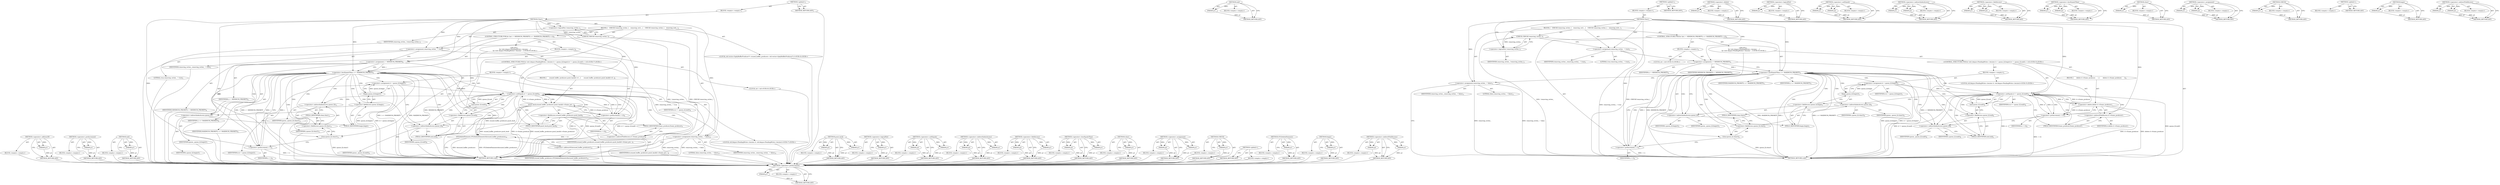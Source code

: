 digraph "&lt;operator&gt;.indirectFieldAccess" {
vulnerable_102 [label=<(METHOD,&lt;operator&gt;.preIncrement)>];
vulnerable_103 [label=<(PARAM,p1)>];
vulnerable_104 [label=<(BLOCK,&lt;empty&gt;,&lt;empty&gt;)>];
vulnerable_105 [label=<(METHOD_RETURN,ANY)>];
vulnerable_125 [label=<(METHOD,end)>];
vulnerable_126 [label=<(PARAM,p1)>];
vulnerable_127 [label=<(BLOCK,&lt;empty&gt;,&lt;empty&gt;)>];
vulnerable_128 [label=<(METHOD_RETURN,ANY)>];
vulnerable_6 [label=<(METHOD,&lt;global&gt;)<SUB>1</SUB>>];
vulnerable_7 [label=<(BLOCK,&lt;empty&gt;,&lt;empty&gt;)<SUB>1</SUB>>];
vulnerable_8 [label=<(METHOD,Clear)<SUB>1</SUB>>];
vulnerable_9 [label=<(BLOCK,{
   CHECK(!removing_writes_);
   removing_writ...,{
   CHECK(!removing_writes_);
   removing_writ...)<SUB>1</SUB>>];
vulnerable_10 [label=<(CHECK,CHECK(!removing_writes_))<SUB>2</SUB>>];
vulnerable_11 [label=<(&lt;operator&gt;.logicalNot,!removing_writes_)<SUB>2</SUB>>];
vulnerable_12 [label=<(IDENTIFIER,removing_writes_,!removing_writes_)<SUB>2</SUB>>];
vulnerable_13 [label=<(&lt;operator&gt;.assignment,removing_writes_ = true)<SUB>3</SUB>>];
vulnerable_14 [label=<(IDENTIFIER,removing_writes_,removing_writes_ = true)<SUB>3</SUB>>];
vulnerable_15 [label=<(LITERAL,true,removing_writes_ = true)<SUB>3</SUB>>];
vulnerable_16 [label=<(CONTROL_STRUCTURE,FOR,for (int i = MINIMUM_PRIORITY;i &lt;= MAXIMUM_PRIORITY;++i))<SUB>4</SUB>>];
vulnerable_17 [label=<(BLOCK,&lt;empty&gt;,&lt;empty&gt;)<SUB>4</SUB>>];
vulnerable_18 [label="<(LOCAL,int i: int)<SUB>4</SUB>>"];
vulnerable_19 [label=<(&lt;operator&gt;.assignment,i = MINIMUM_PRIORITY)<SUB>4</SUB>>];
vulnerable_20 [label=<(IDENTIFIER,i,i = MINIMUM_PRIORITY)<SUB>4</SUB>>];
vulnerable_21 [label=<(IDENTIFIER,MINIMUM_PRIORITY,i = MINIMUM_PRIORITY)<SUB>4</SUB>>];
vulnerable_22 [label=<(&lt;operator&gt;.lessEqualsThan,i &lt;= MAXIMUM_PRIORITY)<SUB>4</SUB>>];
vulnerable_23 [label=<(IDENTIFIER,i,i &lt;= MAXIMUM_PRIORITY)<SUB>4</SUB>>];
vulnerable_24 [label=<(IDENTIFIER,MAXIMUM_PRIORITY,i &lt;= MAXIMUM_PRIORITY)<SUB>4</SUB>>];
vulnerable_25 [label=<(&lt;operator&gt;.preIncrement,++i)<SUB>4</SUB>>];
vulnerable_26 [label=<(IDENTIFIER,i,++i)<SUB>4</SUB>>];
vulnerable_27 [label="<(BLOCK,{
     for (std::deque&lt;PendingWrite&gt;::iterator ...,{
     for (std::deque&lt;PendingWrite&gt;::iterator ...)<SUB>4</SUB>>"];
vulnerable_28 [label="<(CONTROL_STRUCTURE,FOR,for (std::deque&lt;PendingWrite&gt;::iterator it = queue_[i].begin();it != queue_[i].end();++it))<SUB>5</SUB>>"];
vulnerable_29 [label=<(BLOCK,&lt;empty&gt;,&lt;empty&gt;)<SUB>5</SUB>>];
vulnerable_30 [label="<(LOCAL,std.deque&lt;PendingWrite&gt;.iterator it: std.deque&lt;PendingWrite&gt;.iterator)<SUB>5</SUB>>"];
vulnerable_31 [label=<(&lt;operator&gt;.assignment,it = queue_[i].begin())<SUB>5</SUB>>];
vulnerable_32 [label=<(IDENTIFIER,it,it = queue_[i].begin())<SUB>5</SUB>>];
vulnerable_33 [label=<(begin,queue_[i].begin())<SUB>5</SUB>>];
vulnerable_34 [label=<(&lt;operator&gt;.fieldAccess,queue_[i].begin)<SUB>5</SUB>>];
vulnerable_35 [label=<(&lt;operator&gt;.indirectIndexAccess,queue_[i])<SUB>5</SUB>>];
vulnerable_36 [label=<(IDENTIFIER,queue_,queue_[i].begin())<SUB>5</SUB>>];
vulnerable_37 [label=<(IDENTIFIER,i,queue_[i].begin())<SUB>5</SUB>>];
vulnerable_38 [label=<(FIELD_IDENTIFIER,begin,begin)<SUB>5</SUB>>];
vulnerable_39 [label=<(&lt;operator&gt;.notEquals,it != queue_[i].end())<SUB>6</SUB>>];
vulnerable_40 [label=<(IDENTIFIER,it,it != queue_[i].end())<SUB>6</SUB>>];
vulnerable_41 [label=<(end,queue_[i].end())<SUB>6</SUB>>];
vulnerable_42 [label=<(&lt;operator&gt;.fieldAccess,queue_[i].end)<SUB>6</SUB>>];
vulnerable_43 [label=<(&lt;operator&gt;.indirectIndexAccess,queue_[i])<SUB>6</SUB>>];
vulnerable_44 [label=<(IDENTIFIER,queue_,queue_[i].end())<SUB>6</SUB>>];
vulnerable_45 [label=<(IDENTIFIER,i,queue_[i].end())<SUB>6</SUB>>];
vulnerable_46 [label=<(FIELD_IDENTIFIER,end,end)<SUB>6</SUB>>];
vulnerable_47 [label=<(&lt;operator&gt;.preIncrement,++it)<SUB>6</SUB>>];
vulnerable_48 [label=<(IDENTIFIER,it,++it)<SUB>6</SUB>>];
vulnerable_49 [label=<(BLOCK,{
      delete it-&gt;frame_producer;
     },{
      delete it-&gt;frame_producer;
     })<SUB>6</SUB>>];
vulnerable_50 [label=<(&lt;operator&gt;.delete,delete it-&gt;frame_producer)<SUB>7</SUB>>];
vulnerable_51 [label=<(&lt;operator&gt;.indirectFieldAccess,it-&gt;frame_producer)<SUB>7</SUB>>];
vulnerable_52 [label=<(IDENTIFIER,it,delete it-&gt;frame_producer)<SUB>7</SUB>>];
vulnerable_53 [label=<(FIELD_IDENTIFIER,frame_producer,frame_producer)<SUB>7</SUB>>];
vulnerable_54 [label=<(clear,queue_[i].clear())<SUB>9</SUB>>];
vulnerable_55 [label=<(&lt;operator&gt;.fieldAccess,queue_[i].clear)<SUB>9</SUB>>];
vulnerable_56 [label=<(&lt;operator&gt;.indirectIndexAccess,queue_[i])<SUB>9</SUB>>];
vulnerable_57 [label=<(IDENTIFIER,queue_,queue_[i].clear())<SUB>9</SUB>>];
vulnerable_58 [label=<(IDENTIFIER,i,queue_[i].clear())<SUB>9</SUB>>];
vulnerable_59 [label=<(FIELD_IDENTIFIER,clear,clear)<SUB>9</SUB>>];
vulnerable_60 [label=<(&lt;operator&gt;.assignment,removing_writes_ = false)<SUB>11</SUB>>];
vulnerable_61 [label=<(IDENTIFIER,removing_writes_,removing_writes_ = false)<SUB>11</SUB>>];
vulnerable_62 [label=<(LITERAL,false,removing_writes_ = false)<SUB>11</SUB>>];
vulnerable_63 [label=<(METHOD_RETURN,void)<SUB>1</SUB>>];
vulnerable_65 [label=<(METHOD_RETURN,ANY)<SUB>1</SUB>>];
vulnerable_129 [label=<(METHOD,&lt;operator&gt;.delete)>];
vulnerable_130 [label=<(PARAM,p1)>];
vulnerable_131 [label=<(BLOCK,&lt;empty&gt;,&lt;empty&gt;)>];
vulnerable_132 [label=<(METHOD_RETURN,ANY)>];
vulnerable_88 [label=<(METHOD,&lt;operator&gt;.logicalNot)>];
vulnerable_89 [label=<(PARAM,p1)>];
vulnerable_90 [label=<(BLOCK,&lt;empty&gt;,&lt;empty&gt;)>];
vulnerable_91 [label=<(METHOD_RETURN,ANY)>];
vulnerable_120 [label=<(METHOD,&lt;operator&gt;.notEquals)>];
vulnerable_121 [label=<(PARAM,p1)>];
vulnerable_122 [label=<(PARAM,p2)>];
vulnerable_123 [label=<(BLOCK,&lt;empty&gt;,&lt;empty&gt;)>];
vulnerable_124 [label=<(METHOD_RETURN,ANY)>];
vulnerable_115 [label=<(METHOD,&lt;operator&gt;.indirectIndexAccess)>];
vulnerable_116 [label=<(PARAM,p1)>];
vulnerable_117 [label=<(PARAM,p2)>];
vulnerable_118 [label=<(BLOCK,&lt;empty&gt;,&lt;empty&gt;)>];
vulnerable_119 [label=<(METHOD_RETURN,ANY)>];
vulnerable_110 [label=<(METHOD,&lt;operator&gt;.fieldAccess)>];
vulnerable_111 [label=<(PARAM,p1)>];
vulnerable_112 [label=<(PARAM,p2)>];
vulnerable_113 [label=<(BLOCK,&lt;empty&gt;,&lt;empty&gt;)>];
vulnerable_114 [label=<(METHOD_RETURN,ANY)>];
vulnerable_97 [label=<(METHOD,&lt;operator&gt;.lessEqualsThan)>];
vulnerable_98 [label=<(PARAM,p1)>];
vulnerable_99 [label=<(PARAM,p2)>];
vulnerable_100 [label=<(BLOCK,&lt;empty&gt;,&lt;empty&gt;)>];
vulnerable_101 [label=<(METHOD_RETURN,ANY)>];
vulnerable_138 [label=<(METHOD,clear)>];
vulnerable_139 [label=<(PARAM,p1)>];
vulnerable_140 [label=<(BLOCK,&lt;empty&gt;,&lt;empty&gt;)>];
vulnerable_141 [label=<(METHOD_RETURN,ANY)>];
vulnerable_92 [label=<(METHOD,&lt;operator&gt;.assignment)>];
vulnerable_93 [label=<(PARAM,p1)>];
vulnerable_94 [label=<(PARAM,p2)>];
vulnerable_95 [label=<(BLOCK,&lt;empty&gt;,&lt;empty&gt;)>];
vulnerable_96 [label=<(METHOD_RETURN,ANY)>];
vulnerable_84 [label=<(METHOD,CHECK)>];
vulnerable_85 [label=<(PARAM,p1)>];
vulnerable_86 [label=<(BLOCK,&lt;empty&gt;,&lt;empty&gt;)>];
vulnerable_87 [label=<(METHOD_RETURN,ANY)>];
vulnerable_78 [label=<(METHOD,&lt;global&gt;)<SUB>1</SUB>>];
vulnerable_79 [label=<(BLOCK,&lt;empty&gt;,&lt;empty&gt;)>];
vulnerable_80 [label=<(METHOD_RETURN,ANY)>];
vulnerable_106 [label=<(METHOD,begin)>];
vulnerable_107 [label=<(PARAM,p1)>];
vulnerable_108 [label=<(BLOCK,&lt;empty&gt;,&lt;empty&gt;)>];
vulnerable_109 [label=<(METHOD_RETURN,ANY)>];
vulnerable_133 [label=<(METHOD,&lt;operator&gt;.indirectFieldAccess)>];
vulnerable_134 [label=<(PARAM,p1)>];
vulnerable_135 [label=<(PARAM,p2)>];
vulnerable_136 [label=<(BLOCK,&lt;empty&gt;,&lt;empty&gt;)>];
vulnerable_137 [label=<(METHOD_RETURN,ANY)>];
fixed_156 [label=<(METHOD,&lt;operator&gt;.addressOf)>];
fixed_157 [label=<(PARAM,p1)>];
fixed_158 [label=<(BLOCK,&lt;empty&gt;,&lt;empty&gt;)>];
fixed_159 [label=<(METHOD_RETURN,ANY)>];
fixed_111 [label=<(METHOD,&lt;operator&gt;.preIncrement)>];
fixed_112 [label=<(PARAM,p1)>];
fixed_113 [label=<(BLOCK,&lt;empty&gt;,&lt;empty&gt;)>];
fixed_114 [label=<(METHOD_RETURN,ANY)>];
fixed_134 [label=<(METHOD,end)>];
fixed_135 [label=<(PARAM,p1)>];
fixed_136 [label=<(BLOCK,&lt;empty&gt;,&lt;empty&gt;)>];
fixed_137 [label=<(METHOD_RETURN,ANY)>];
fixed_6 [label=<(METHOD,&lt;global&gt;)<SUB>1</SUB>>];
fixed_7 [label=<(BLOCK,&lt;empty&gt;,&lt;empty&gt;)<SUB>1</SUB>>];
fixed_8 [label=<(METHOD,Clear)<SUB>1</SUB>>];
fixed_9 [label=<(BLOCK,{
   CHECK(!removing_writes_);
   removing_writ...,{
   CHECK(!removing_writes_);
   removing_writ...)<SUB>1</SUB>>];
fixed_10 [label=<(CHECK,CHECK(!removing_writes_))<SUB>2</SUB>>];
fixed_11 [label=<(&lt;operator&gt;.logicalNot,!removing_writes_)<SUB>2</SUB>>];
fixed_12 [label=<(IDENTIFIER,removing_writes_,!removing_writes_)<SUB>2</SUB>>];
fixed_13 [label=<(&lt;operator&gt;.assignment,removing_writes_ = true)<SUB>3</SUB>>];
fixed_14 [label=<(IDENTIFIER,removing_writes_,removing_writes_ = true)<SUB>3</SUB>>];
fixed_15 [label=<(LITERAL,true,removing_writes_ = true)<SUB>3</SUB>>];
fixed_16 [label="<(LOCAL,std.vector&lt;SpdyBufferProducer*&gt; erased_buffer_producers: std.vector&lt;SpdyBufferProducer*&gt;)<SUB>4</SUB>>"];
fixed_17 [label=<(CONTROL_STRUCTURE,FOR,for (int i = MINIMUM_PRIORITY;i &lt;= MAXIMUM_PRIORITY;++i))<SUB>6</SUB>>];
fixed_18 [label=<(BLOCK,&lt;empty&gt;,&lt;empty&gt;)<SUB>6</SUB>>];
fixed_19 [label="<(LOCAL,int i: int)<SUB>6</SUB>>"];
fixed_20 [label=<(&lt;operator&gt;.assignment,i = MINIMUM_PRIORITY)<SUB>6</SUB>>];
fixed_21 [label=<(IDENTIFIER,i,i = MINIMUM_PRIORITY)<SUB>6</SUB>>];
fixed_22 [label=<(IDENTIFIER,MINIMUM_PRIORITY,i = MINIMUM_PRIORITY)<SUB>6</SUB>>];
fixed_23 [label=<(&lt;operator&gt;.lessEqualsThan,i &lt;= MAXIMUM_PRIORITY)<SUB>6</SUB>>];
fixed_24 [label=<(IDENTIFIER,i,i &lt;= MAXIMUM_PRIORITY)<SUB>6</SUB>>];
fixed_25 [label=<(IDENTIFIER,MAXIMUM_PRIORITY,i &lt;= MAXIMUM_PRIORITY)<SUB>6</SUB>>];
fixed_26 [label=<(&lt;operator&gt;.preIncrement,++i)<SUB>6</SUB>>];
fixed_27 [label=<(IDENTIFIER,i,++i)<SUB>6</SUB>>];
fixed_28 [label="<(BLOCK,{
     for (std::deque&lt;PendingWrite&gt;::iterator ...,{
     for (std::deque&lt;PendingWrite&gt;::iterator ...)<SUB>6</SUB>>"];
fixed_29 [label="<(CONTROL_STRUCTURE,FOR,for (std::deque&lt;PendingWrite&gt;::iterator it = queue_[i].begin();it != queue_[i].end();++it))<SUB>7</SUB>>"];
fixed_30 [label=<(BLOCK,&lt;empty&gt;,&lt;empty&gt;)<SUB>7</SUB>>];
fixed_31 [label="<(LOCAL,std.deque&lt;PendingWrite&gt;.iterator it: std.deque&lt;PendingWrite&gt;.iterator)<SUB>7</SUB>>"];
fixed_32 [label=<(&lt;operator&gt;.assignment,it = queue_[i].begin())<SUB>7</SUB>>];
fixed_33 [label=<(IDENTIFIER,it,it = queue_[i].begin())<SUB>7</SUB>>];
fixed_34 [label=<(begin,queue_[i].begin())<SUB>7</SUB>>];
fixed_35 [label=<(&lt;operator&gt;.fieldAccess,queue_[i].begin)<SUB>7</SUB>>];
fixed_36 [label=<(&lt;operator&gt;.indirectIndexAccess,queue_[i])<SUB>7</SUB>>];
fixed_37 [label=<(IDENTIFIER,queue_,queue_[i].begin())<SUB>7</SUB>>];
fixed_38 [label=<(IDENTIFIER,i,queue_[i].begin())<SUB>7</SUB>>];
fixed_39 [label=<(FIELD_IDENTIFIER,begin,begin)<SUB>7</SUB>>];
fixed_40 [label=<(&lt;operator&gt;.notEquals,it != queue_[i].end())<SUB>8</SUB>>];
fixed_41 [label=<(IDENTIFIER,it,it != queue_[i].end())<SUB>8</SUB>>];
fixed_42 [label=<(end,queue_[i].end())<SUB>8</SUB>>];
fixed_43 [label=<(&lt;operator&gt;.fieldAccess,queue_[i].end)<SUB>8</SUB>>];
fixed_44 [label=<(&lt;operator&gt;.indirectIndexAccess,queue_[i])<SUB>8</SUB>>];
fixed_45 [label=<(IDENTIFIER,queue_,queue_[i].end())<SUB>8</SUB>>];
fixed_46 [label=<(IDENTIFIER,i,queue_[i].end())<SUB>8</SUB>>];
fixed_47 [label=<(FIELD_IDENTIFIER,end,end)<SUB>8</SUB>>];
fixed_48 [label=<(&lt;operator&gt;.preIncrement,++it)<SUB>8</SUB>>];
fixed_49 [label=<(IDENTIFIER,it,++it)<SUB>8</SUB>>];
fixed_50 [label=<(BLOCK,{
      erased_buffer_producers.push_back(it-&gt;f...,{
      erased_buffer_producers.push_back(it-&gt;f...)<SUB>8</SUB>>];
fixed_51 [label=<(push_back,erased_buffer_producers.push_back(it-&gt;frame_pro...)<SUB>9</SUB>>];
fixed_52 [label=<(&lt;operator&gt;.fieldAccess,erased_buffer_producers.push_back)<SUB>9</SUB>>];
fixed_53 [label=<(IDENTIFIER,erased_buffer_producers,erased_buffer_producers.push_back(it-&gt;frame_pro...)<SUB>9</SUB>>];
fixed_54 [label=<(FIELD_IDENTIFIER,push_back,push_back)<SUB>9</SUB>>];
fixed_55 [label=<(&lt;operator&gt;.indirectFieldAccess,it-&gt;frame_producer)<SUB>9</SUB>>];
fixed_56 [label=<(IDENTIFIER,it,erased_buffer_producers.push_back(it-&gt;frame_pro...)<SUB>9</SUB>>];
fixed_57 [label=<(FIELD_IDENTIFIER,frame_producer,frame_producer)<SUB>9</SUB>>];
fixed_58 [label=<(clear,queue_[i].clear())<SUB>11</SUB>>];
fixed_59 [label=<(&lt;operator&gt;.fieldAccess,queue_[i].clear)<SUB>11</SUB>>];
fixed_60 [label=<(&lt;operator&gt;.indirectIndexAccess,queue_[i])<SUB>11</SUB>>];
fixed_61 [label=<(IDENTIFIER,queue_,queue_[i].clear())<SUB>11</SUB>>];
fixed_62 [label=<(IDENTIFIER,i,queue_[i].clear())<SUB>11</SUB>>];
fixed_63 [label=<(FIELD_IDENTIFIER,clear,clear)<SUB>11</SUB>>];
fixed_64 [label=<(&lt;operator&gt;.assignment,removing_writes_ = false)<SUB>13</SUB>>];
fixed_65 [label=<(IDENTIFIER,removing_writes_,removing_writes_ = false)<SUB>13</SUB>>];
fixed_66 [label=<(LITERAL,false,removing_writes_ = false)<SUB>13</SUB>>];
fixed_67 [label=<(STLDeleteElements,STLDeleteElements(&amp;erased_buffer_producers))<SUB>14</SUB>>];
fixed_68 [label=<(&lt;operator&gt;.addressOf,&amp;erased_buffer_producers)<SUB>14</SUB>>];
fixed_69 [label=<(IDENTIFIER,erased_buffer_producers,STLDeleteElements(&amp;erased_buffer_producers))<SUB>14</SUB>>];
fixed_70 [label=<(METHOD_RETURN,void)<SUB>1</SUB>>];
fixed_72 [label=<(METHOD_RETURN,ANY)<SUB>1</SUB>>];
fixed_138 [label=<(METHOD,push_back)>];
fixed_139 [label=<(PARAM,p1)>];
fixed_140 [label=<(PARAM,p2)>];
fixed_141 [label=<(BLOCK,&lt;empty&gt;,&lt;empty&gt;)>];
fixed_142 [label=<(METHOD_RETURN,ANY)>];
fixed_97 [label=<(METHOD,&lt;operator&gt;.logicalNot)>];
fixed_98 [label=<(PARAM,p1)>];
fixed_99 [label=<(BLOCK,&lt;empty&gt;,&lt;empty&gt;)>];
fixed_100 [label=<(METHOD_RETURN,ANY)>];
fixed_129 [label=<(METHOD,&lt;operator&gt;.notEquals)>];
fixed_130 [label=<(PARAM,p1)>];
fixed_131 [label=<(PARAM,p2)>];
fixed_132 [label=<(BLOCK,&lt;empty&gt;,&lt;empty&gt;)>];
fixed_133 [label=<(METHOD_RETURN,ANY)>];
fixed_124 [label=<(METHOD,&lt;operator&gt;.indirectIndexAccess)>];
fixed_125 [label=<(PARAM,p1)>];
fixed_126 [label=<(PARAM,p2)>];
fixed_127 [label=<(BLOCK,&lt;empty&gt;,&lt;empty&gt;)>];
fixed_128 [label=<(METHOD_RETURN,ANY)>];
fixed_119 [label=<(METHOD,&lt;operator&gt;.fieldAccess)>];
fixed_120 [label=<(PARAM,p1)>];
fixed_121 [label=<(PARAM,p2)>];
fixed_122 [label=<(BLOCK,&lt;empty&gt;,&lt;empty&gt;)>];
fixed_123 [label=<(METHOD_RETURN,ANY)>];
fixed_106 [label=<(METHOD,&lt;operator&gt;.lessEqualsThan)>];
fixed_107 [label=<(PARAM,p1)>];
fixed_108 [label=<(PARAM,p2)>];
fixed_109 [label=<(BLOCK,&lt;empty&gt;,&lt;empty&gt;)>];
fixed_110 [label=<(METHOD_RETURN,ANY)>];
fixed_148 [label=<(METHOD,clear)>];
fixed_149 [label=<(PARAM,p1)>];
fixed_150 [label=<(BLOCK,&lt;empty&gt;,&lt;empty&gt;)>];
fixed_151 [label=<(METHOD_RETURN,ANY)>];
fixed_101 [label=<(METHOD,&lt;operator&gt;.assignment)>];
fixed_102 [label=<(PARAM,p1)>];
fixed_103 [label=<(PARAM,p2)>];
fixed_104 [label=<(BLOCK,&lt;empty&gt;,&lt;empty&gt;)>];
fixed_105 [label=<(METHOD_RETURN,ANY)>];
fixed_93 [label=<(METHOD,CHECK)>];
fixed_94 [label=<(PARAM,p1)>];
fixed_95 [label=<(BLOCK,&lt;empty&gt;,&lt;empty&gt;)>];
fixed_96 [label=<(METHOD_RETURN,ANY)>];
fixed_87 [label=<(METHOD,&lt;global&gt;)<SUB>1</SUB>>];
fixed_88 [label=<(BLOCK,&lt;empty&gt;,&lt;empty&gt;)>];
fixed_89 [label=<(METHOD_RETURN,ANY)>];
fixed_152 [label=<(METHOD,STLDeleteElements)>];
fixed_153 [label=<(PARAM,p1)>];
fixed_154 [label=<(BLOCK,&lt;empty&gt;,&lt;empty&gt;)>];
fixed_155 [label=<(METHOD_RETURN,ANY)>];
fixed_115 [label=<(METHOD,begin)>];
fixed_116 [label=<(PARAM,p1)>];
fixed_117 [label=<(BLOCK,&lt;empty&gt;,&lt;empty&gt;)>];
fixed_118 [label=<(METHOD_RETURN,ANY)>];
fixed_143 [label=<(METHOD,&lt;operator&gt;.indirectFieldAccess)>];
fixed_144 [label=<(PARAM,p1)>];
fixed_145 [label=<(PARAM,p2)>];
fixed_146 [label=<(BLOCK,&lt;empty&gt;,&lt;empty&gt;)>];
fixed_147 [label=<(METHOD_RETURN,ANY)>];
vulnerable_102 -> vulnerable_103  [key=0, label="AST: "];
vulnerable_102 -> vulnerable_103  [key=1, label="DDG: "];
vulnerable_102 -> vulnerable_104  [key=0, label="AST: "];
vulnerable_102 -> vulnerable_105  [key=0, label="AST: "];
vulnerable_102 -> vulnerable_105  [key=1, label="CFG: "];
vulnerable_103 -> vulnerable_105  [key=0, label="DDG: p1"];
vulnerable_125 -> vulnerable_126  [key=0, label="AST: "];
vulnerable_125 -> vulnerable_126  [key=1, label="DDG: "];
vulnerable_125 -> vulnerable_127  [key=0, label="AST: "];
vulnerable_125 -> vulnerable_128  [key=0, label="AST: "];
vulnerable_125 -> vulnerable_128  [key=1, label="CFG: "];
vulnerable_126 -> vulnerable_128  [key=0, label="DDG: p1"];
vulnerable_6 -> vulnerable_7  [key=0, label="AST: "];
vulnerable_6 -> vulnerable_65  [key=0, label="AST: "];
vulnerable_6 -> vulnerable_65  [key=1, label="CFG: "];
vulnerable_7 -> vulnerable_8  [key=0, label="AST: "];
vulnerable_8 -> vulnerable_9  [key=0, label="AST: "];
vulnerable_8 -> vulnerable_63  [key=0, label="AST: "];
vulnerable_8 -> vulnerable_11  [key=0, label="CFG: "];
vulnerable_8 -> vulnerable_11  [key=1, label="DDG: "];
vulnerable_8 -> vulnerable_13  [key=0, label="DDG: "];
vulnerable_8 -> vulnerable_60  [key=0, label="DDG: "];
vulnerable_8 -> vulnerable_19  [key=0, label="DDG: "];
vulnerable_8 -> vulnerable_22  [key=0, label="DDG: "];
vulnerable_8 -> vulnerable_25  [key=0, label="DDG: "];
vulnerable_8 -> vulnerable_39  [key=0, label="DDG: "];
vulnerable_8 -> vulnerable_47  [key=0, label="DDG: "];
vulnerable_9 -> vulnerable_10  [key=0, label="AST: "];
vulnerable_9 -> vulnerable_13  [key=0, label="AST: "];
vulnerable_9 -> vulnerable_16  [key=0, label="AST: "];
vulnerable_9 -> vulnerable_60  [key=0, label="AST: "];
vulnerable_10 -> vulnerable_11  [key=0, label="AST: "];
vulnerable_10 -> vulnerable_13  [key=0, label="CFG: "];
vulnerable_10 -> vulnerable_63  [key=0, label="DDG: !removing_writes_"];
vulnerable_10 -> vulnerable_63  [key=1, label="DDG: CHECK(!removing_writes_)"];
vulnerable_11 -> vulnerable_12  [key=0, label="AST: "];
vulnerable_11 -> vulnerable_10  [key=0, label="CFG: "];
vulnerable_11 -> vulnerable_10  [key=1, label="DDG: removing_writes_"];
vulnerable_13 -> vulnerable_14  [key=0, label="AST: "];
vulnerable_13 -> vulnerable_15  [key=0, label="AST: "];
vulnerable_13 -> vulnerable_19  [key=0, label="CFG: "];
vulnerable_13 -> vulnerable_63  [key=0, label="DDG: removing_writes_ = true"];
vulnerable_16 -> vulnerable_17  [key=0, label="AST: "];
vulnerable_16 -> vulnerable_22  [key=0, label="AST: "];
vulnerable_16 -> vulnerable_25  [key=0, label="AST: "];
vulnerable_16 -> vulnerable_27  [key=0, label="AST: "];
vulnerable_17 -> vulnerable_18  [key=0, label="AST: "];
vulnerable_17 -> vulnerable_19  [key=0, label="AST: "];
vulnerable_19 -> vulnerable_20  [key=0, label="AST: "];
vulnerable_19 -> vulnerable_21  [key=0, label="AST: "];
vulnerable_19 -> vulnerable_22  [key=0, label="CFG: "];
vulnerable_19 -> vulnerable_22  [key=1, label="DDG: i"];
vulnerable_19 -> vulnerable_63  [key=0, label="DDG: i = MINIMUM_PRIORITY"];
vulnerable_19 -> vulnerable_63  [key=1, label="DDG: MINIMUM_PRIORITY"];
vulnerable_22 -> vulnerable_23  [key=0, label="AST: "];
vulnerable_22 -> vulnerable_24  [key=0, label="AST: "];
vulnerable_22 -> vulnerable_35  [key=0, label="CFG: "];
vulnerable_22 -> vulnerable_35  [key=1, label="CDG: "];
vulnerable_22 -> vulnerable_60  [key=0, label="CFG: "];
vulnerable_22 -> vulnerable_63  [key=0, label="DDG: i"];
vulnerable_22 -> vulnerable_63  [key=1, label="DDG: i &lt;= MAXIMUM_PRIORITY"];
vulnerable_22 -> vulnerable_63  [key=2, label="DDG: MAXIMUM_PRIORITY"];
vulnerable_22 -> vulnerable_25  [key=0, label="DDG: i"];
vulnerable_22 -> vulnerable_25  [key=1, label="CDG: "];
vulnerable_22 -> vulnerable_34  [key=0, label="CDG: "];
vulnerable_22 -> vulnerable_33  [key=0, label="CDG: "];
vulnerable_22 -> vulnerable_42  [key=0, label="CDG: "];
vulnerable_22 -> vulnerable_46  [key=0, label="CDG: "];
vulnerable_22 -> vulnerable_38  [key=0, label="CDG: "];
vulnerable_22 -> vulnerable_56  [key=0, label="CDG: "];
vulnerable_22 -> vulnerable_22  [key=0, label="CDG: "];
vulnerable_22 -> vulnerable_41  [key=0, label="CDG: "];
vulnerable_22 -> vulnerable_59  [key=0, label="CDG: "];
vulnerable_22 -> vulnerable_55  [key=0, label="CDG: "];
vulnerable_22 -> vulnerable_54  [key=0, label="CDG: "];
vulnerable_22 -> vulnerable_39  [key=0, label="CDG: "];
vulnerable_22 -> vulnerable_31  [key=0, label="CDG: "];
vulnerable_22 -> vulnerable_43  [key=0, label="CDG: "];
vulnerable_25 -> vulnerable_26  [key=0, label="AST: "];
vulnerable_25 -> vulnerable_22  [key=0, label="CFG: "];
vulnerable_25 -> vulnerable_22  [key=1, label="DDG: i"];
vulnerable_25 -> vulnerable_63  [key=0, label="DDG: ++i"];
vulnerable_27 -> vulnerable_28  [key=0, label="AST: "];
vulnerable_27 -> vulnerable_54  [key=0, label="AST: "];
vulnerable_28 -> vulnerable_29  [key=0, label="AST: "];
vulnerable_28 -> vulnerable_39  [key=0, label="AST: "];
vulnerable_28 -> vulnerable_47  [key=0, label="AST: "];
vulnerable_28 -> vulnerable_49  [key=0, label="AST: "];
vulnerable_29 -> vulnerable_30  [key=0, label="AST: "];
vulnerable_29 -> vulnerable_31  [key=0, label="AST: "];
vulnerable_31 -> vulnerable_32  [key=0, label="AST: "];
vulnerable_31 -> vulnerable_33  [key=0, label="AST: "];
vulnerable_31 -> vulnerable_43  [key=0, label="CFG: "];
vulnerable_31 -> vulnerable_63  [key=0, label="DDG: queue_[i].begin()"];
vulnerable_31 -> vulnerable_63  [key=1, label="DDG: it = queue_[i].begin()"];
vulnerable_31 -> vulnerable_39  [key=0, label="DDG: it"];
vulnerable_33 -> vulnerable_34  [key=0, label="AST: "];
vulnerable_33 -> vulnerable_31  [key=0, label="CFG: "];
vulnerable_33 -> vulnerable_31  [key=1, label="DDG: queue_[i].begin"];
vulnerable_34 -> vulnerable_35  [key=0, label="AST: "];
vulnerable_34 -> vulnerable_38  [key=0, label="AST: "];
vulnerable_34 -> vulnerable_33  [key=0, label="CFG: "];
vulnerable_35 -> vulnerable_36  [key=0, label="AST: "];
vulnerable_35 -> vulnerable_37  [key=0, label="AST: "];
vulnerable_35 -> vulnerable_38  [key=0, label="CFG: "];
vulnerable_38 -> vulnerable_34  [key=0, label="CFG: "];
vulnerable_39 -> vulnerable_40  [key=0, label="AST: "];
vulnerable_39 -> vulnerable_41  [key=0, label="AST: "];
vulnerable_39 -> vulnerable_41  [key=1, label="CDG: "];
vulnerable_39 -> vulnerable_53  [key=0, label="CFG: "];
vulnerable_39 -> vulnerable_53  [key=1, label="CDG: "];
vulnerable_39 -> vulnerable_56  [key=0, label="CFG: "];
vulnerable_39 -> vulnerable_63  [key=0, label="DDG: it"];
vulnerable_39 -> vulnerable_63  [key=1, label="DDG: queue_[i].end()"];
vulnerable_39 -> vulnerable_63  [key=2, label="DDG: it != queue_[i].end()"];
vulnerable_39 -> vulnerable_47  [key=0, label="DDG: it"];
vulnerable_39 -> vulnerable_47  [key=1, label="CDG: "];
vulnerable_39 -> vulnerable_50  [key=0, label="DDG: it"];
vulnerable_39 -> vulnerable_50  [key=1, label="CDG: "];
vulnerable_39 -> vulnerable_42  [key=0, label="CDG: "];
vulnerable_39 -> vulnerable_51  [key=0, label="CDG: "];
vulnerable_39 -> vulnerable_46  [key=0, label="CDG: "];
vulnerable_39 -> vulnerable_39  [key=0, label="CDG: "];
vulnerable_39 -> vulnerable_43  [key=0, label="CDG: "];
vulnerable_41 -> vulnerable_42  [key=0, label="AST: "];
vulnerable_41 -> vulnerable_39  [key=0, label="CFG: "];
vulnerable_41 -> vulnerable_39  [key=1, label="DDG: queue_[i].end"];
vulnerable_42 -> vulnerable_43  [key=0, label="AST: "];
vulnerable_42 -> vulnerable_46  [key=0, label="AST: "];
vulnerable_42 -> vulnerable_41  [key=0, label="CFG: "];
vulnerable_43 -> vulnerable_44  [key=0, label="AST: "];
vulnerable_43 -> vulnerable_45  [key=0, label="AST: "];
vulnerable_43 -> vulnerable_46  [key=0, label="CFG: "];
vulnerable_46 -> vulnerable_42  [key=0, label="CFG: "];
vulnerable_47 -> vulnerable_48  [key=0, label="AST: "];
vulnerable_47 -> vulnerable_43  [key=0, label="CFG: "];
vulnerable_47 -> vulnerable_63  [key=0, label="DDG: ++it"];
vulnerable_47 -> vulnerable_39  [key=0, label="DDG: it"];
vulnerable_49 -> vulnerable_50  [key=0, label="AST: "];
vulnerable_50 -> vulnerable_51  [key=0, label="AST: "];
vulnerable_50 -> vulnerable_47  [key=0, label="CFG: "];
vulnerable_50 -> vulnerable_47  [key=1, label="DDG: it-&gt;frame_producer"];
vulnerable_50 -> vulnerable_63  [key=0, label="DDG: it-&gt;frame_producer"];
vulnerable_50 -> vulnerable_63  [key=1, label="DDG: delete it-&gt;frame_producer"];
vulnerable_50 -> vulnerable_39  [key=0, label="DDG: it-&gt;frame_producer"];
vulnerable_51 -> vulnerable_52  [key=0, label="AST: "];
vulnerable_51 -> vulnerable_53  [key=0, label="AST: "];
vulnerable_51 -> vulnerable_50  [key=0, label="CFG: "];
vulnerable_53 -> vulnerable_51  [key=0, label="CFG: "];
vulnerable_54 -> vulnerable_55  [key=0, label="AST: "];
vulnerable_54 -> vulnerable_25  [key=0, label="CFG: "];
vulnerable_54 -> vulnerable_63  [key=0, label="DDG: queue_[i].clear()"];
vulnerable_55 -> vulnerable_56  [key=0, label="AST: "];
vulnerable_55 -> vulnerable_59  [key=0, label="AST: "];
vulnerable_55 -> vulnerable_54  [key=0, label="CFG: "];
vulnerable_56 -> vulnerable_57  [key=0, label="AST: "];
vulnerable_56 -> vulnerable_58  [key=0, label="AST: "];
vulnerable_56 -> vulnerable_59  [key=0, label="CFG: "];
vulnerable_59 -> vulnerable_55  [key=0, label="CFG: "];
vulnerable_60 -> vulnerable_61  [key=0, label="AST: "];
vulnerable_60 -> vulnerable_62  [key=0, label="AST: "];
vulnerable_60 -> vulnerable_63  [key=0, label="CFG: "];
vulnerable_60 -> vulnerable_63  [key=1, label="DDG: removing_writes_"];
vulnerable_60 -> vulnerable_63  [key=2, label="DDG: removing_writes_ = false"];
vulnerable_129 -> vulnerable_130  [key=0, label="AST: "];
vulnerable_129 -> vulnerable_130  [key=1, label="DDG: "];
vulnerable_129 -> vulnerable_131  [key=0, label="AST: "];
vulnerable_129 -> vulnerable_132  [key=0, label="AST: "];
vulnerable_129 -> vulnerable_132  [key=1, label="CFG: "];
vulnerable_130 -> vulnerable_132  [key=0, label="DDG: p1"];
vulnerable_88 -> vulnerable_89  [key=0, label="AST: "];
vulnerable_88 -> vulnerable_89  [key=1, label="DDG: "];
vulnerable_88 -> vulnerable_90  [key=0, label="AST: "];
vulnerable_88 -> vulnerable_91  [key=0, label="AST: "];
vulnerable_88 -> vulnerable_91  [key=1, label="CFG: "];
vulnerable_89 -> vulnerable_91  [key=0, label="DDG: p1"];
vulnerable_120 -> vulnerable_121  [key=0, label="AST: "];
vulnerable_120 -> vulnerable_121  [key=1, label="DDG: "];
vulnerable_120 -> vulnerable_123  [key=0, label="AST: "];
vulnerable_120 -> vulnerable_122  [key=0, label="AST: "];
vulnerable_120 -> vulnerable_122  [key=1, label="DDG: "];
vulnerable_120 -> vulnerable_124  [key=0, label="AST: "];
vulnerable_120 -> vulnerable_124  [key=1, label="CFG: "];
vulnerable_121 -> vulnerable_124  [key=0, label="DDG: p1"];
vulnerable_122 -> vulnerable_124  [key=0, label="DDG: p2"];
vulnerable_115 -> vulnerable_116  [key=0, label="AST: "];
vulnerable_115 -> vulnerable_116  [key=1, label="DDG: "];
vulnerable_115 -> vulnerable_118  [key=0, label="AST: "];
vulnerable_115 -> vulnerable_117  [key=0, label="AST: "];
vulnerable_115 -> vulnerable_117  [key=1, label="DDG: "];
vulnerable_115 -> vulnerable_119  [key=0, label="AST: "];
vulnerable_115 -> vulnerable_119  [key=1, label="CFG: "];
vulnerable_116 -> vulnerable_119  [key=0, label="DDG: p1"];
vulnerable_117 -> vulnerable_119  [key=0, label="DDG: p2"];
vulnerable_110 -> vulnerable_111  [key=0, label="AST: "];
vulnerable_110 -> vulnerable_111  [key=1, label="DDG: "];
vulnerable_110 -> vulnerable_113  [key=0, label="AST: "];
vulnerable_110 -> vulnerable_112  [key=0, label="AST: "];
vulnerable_110 -> vulnerable_112  [key=1, label="DDG: "];
vulnerable_110 -> vulnerable_114  [key=0, label="AST: "];
vulnerable_110 -> vulnerable_114  [key=1, label="CFG: "];
vulnerable_111 -> vulnerable_114  [key=0, label="DDG: p1"];
vulnerable_112 -> vulnerable_114  [key=0, label="DDG: p2"];
vulnerable_97 -> vulnerable_98  [key=0, label="AST: "];
vulnerable_97 -> vulnerable_98  [key=1, label="DDG: "];
vulnerable_97 -> vulnerable_100  [key=0, label="AST: "];
vulnerable_97 -> vulnerable_99  [key=0, label="AST: "];
vulnerable_97 -> vulnerable_99  [key=1, label="DDG: "];
vulnerable_97 -> vulnerable_101  [key=0, label="AST: "];
vulnerable_97 -> vulnerable_101  [key=1, label="CFG: "];
vulnerable_98 -> vulnerable_101  [key=0, label="DDG: p1"];
vulnerable_99 -> vulnerable_101  [key=0, label="DDG: p2"];
vulnerable_138 -> vulnerable_139  [key=0, label="AST: "];
vulnerable_138 -> vulnerable_139  [key=1, label="DDG: "];
vulnerable_138 -> vulnerable_140  [key=0, label="AST: "];
vulnerable_138 -> vulnerable_141  [key=0, label="AST: "];
vulnerable_138 -> vulnerable_141  [key=1, label="CFG: "];
vulnerable_139 -> vulnerable_141  [key=0, label="DDG: p1"];
vulnerable_92 -> vulnerable_93  [key=0, label="AST: "];
vulnerable_92 -> vulnerable_93  [key=1, label="DDG: "];
vulnerable_92 -> vulnerable_95  [key=0, label="AST: "];
vulnerable_92 -> vulnerable_94  [key=0, label="AST: "];
vulnerable_92 -> vulnerable_94  [key=1, label="DDG: "];
vulnerable_92 -> vulnerable_96  [key=0, label="AST: "];
vulnerable_92 -> vulnerable_96  [key=1, label="CFG: "];
vulnerable_93 -> vulnerable_96  [key=0, label="DDG: p1"];
vulnerable_94 -> vulnerable_96  [key=0, label="DDG: p2"];
vulnerable_84 -> vulnerable_85  [key=0, label="AST: "];
vulnerable_84 -> vulnerable_85  [key=1, label="DDG: "];
vulnerable_84 -> vulnerable_86  [key=0, label="AST: "];
vulnerable_84 -> vulnerable_87  [key=0, label="AST: "];
vulnerable_84 -> vulnerable_87  [key=1, label="CFG: "];
vulnerable_85 -> vulnerable_87  [key=0, label="DDG: p1"];
vulnerable_78 -> vulnerable_79  [key=0, label="AST: "];
vulnerable_78 -> vulnerable_80  [key=0, label="AST: "];
vulnerable_78 -> vulnerable_80  [key=1, label="CFG: "];
vulnerable_106 -> vulnerable_107  [key=0, label="AST: "];
vulnerable_106 -> vulnerable_107  [key=1, label="DDG: "];
vulnerable_106 -> vulnerable_108  [key=0, label="AST: "];
vulnerable_106 -> vulnerable_109  [key=0, label="AST: "];
vulnerable_106 -> vulnerable_109  [key=1, label="CFG: "];
vulnerable_107 -> vulnerable_109  [key=0, label="DDG: p1"];
vulnerable_133 -> vulnerable_134  [key=0, label="AST: "];
vulnerable_133 -> vulnerable_134  [key=1, label="DDG: "];
vulnerable_133 -> vulnerable_136  [key=0, label="AST: "];
vulnerable_133 -> vulnerable_135  [key=0, label="AST: "];
vulnerable_133 -> vulnerable_135  [key=1, label="DDG: "];
vulnerable_133 -> vulnerable_137  [key=0, label="AST: "];
vulnerable_133 -> vulnerable_137  [key=1, label="CFG: "];
vulnerable_134 -> vulnerable_137  [key=0, label="DDG: p1"];
vulnerable_135 -> vulnerable_137  [key=0, label="DDG: p2"];
fixed_156 -> fixed_157  [key=0, label="AST: "];
fixed_156 -> fixed_157  [key=1, label="DDG: "];
fixed_156 -> fixed_158  [key=0, label="AST: "];
fixed_156 -> fixed_159  [key=0, label="AST: "];
fixed_156 -> fixed_159  [key=1, label="CFG: "];
fixed_157 -> fixed_159  [key=0, label="DDG: p1"];
fixed_158 -> vulnerable_102  [key=0];
fixed_159 -> vulnerable_102  [key=0];
fixed_111 -> fixed_112  [key=0, label="AST: "];
fixed_111 -> fixed_112  [key=1, label="DDG: "];
fixed_111 -> fixed_113  [key=0, label="AST: "];
fixed_111 -> fixed_114  [key=0, label="AST: "];
fixed_111 -> fixed_114  [key=1, label="CFG: "];
fixed_112 -> fixed_114  [key=0, label="DDG: p1"];
fixed_113 -> vulnerable_102  [key=0];
fixed_114 -> vulnerable_102  [key=0];
fixed_134 -> fixed_135  [key=0, label="AST: "];
fixed_134 -> fixed_135  [key=1, label="DDG: "];
fixed_134 -> fixed_136  [key=0, label="AST: "];
fixed_134 -> fixed_137  [key=0, label="AST: "];
fixed_134 -> fixed_137  [key=1, label="CFG: "];
fixed_135 -> fixed_137  [key=0, label="DDG: p1"];
fixed_136 -> vulnerable_102  [key=0];
fixed_137 -> vulnerable_102  [key=0];
fixed_6 -> fixed_7  [key=0, label="AST: "];
fixed_6 -> fixed_72  [key=0, label="AST: "];
fixed_6 -> fixed_72  [key=1, label="CFG: "];
fixed_7 -> fixed_8  [key=0, label="AST: "];
fixed_8 -> fixed_9  [key=0, label="AST: "];
fixed_8 -> fixed_70  [key=0, label="AST: "];
fixed_8 -> fixed_11  [key=0, label="CFG: "];
fixed_8 -> fixed_11  [key=1, label="DDG: "];
fixed_8 -> fixed_13  [key=0, label="DDG: "];
fixed_8 -> fixed_64  [key=0, label="DDG: "];
fixed_8 -> fixed_67  [key=0, label="DDG: "];
fixed_8 -> fixed_20  [key=0, label="DDG: "];
fixed_8 -> fixed_23  [key=0, label="DDG: "];
fixed_8 -> fixed_26  [key=0, label="DDG: "];
fixed_8 -> fixed_40  [key=0, label="DDG: "];
fixed_8 -> fixed_48  [key=0, label="DDG: "];
fixed_9 -> fixed_10  [key=0, label="AST: "];
fixed_9 -> fixed_13  [key=0, label="AST: "];
fixed_9 -> fixed_16  [key=0, label="AST: "];
fixed_9 -> fixed_17  [key=0, label="AST: "];
fixed_9 -> fixed_64  [key=0, label="AST: "];
fixed_9 -> fixed_67  [key=0, label="AST: "];
fixed_10 -> fixed_11  [key=0, label="AST: "];
fixed_10 -> fixed_13  [key=0, label="CFG: "];
fixed_10 -> fixed_70  [key=0, label="DDG: !removing_writes_"];
fixed_10 -> fixed_70  [key=1, label="DDG: CHECK(!removing_writes_)"];
fixed_11 -> fixed_12  [key=0, label="AST: "];
fixed_11 -> fixed_10  [key=0, label="CFG: "];
fixed_11 -> fixed_10  [key=1, label="DDG: removing_writes_"];
fixed_12 -> vulnerable_102  [key=0];
fixed_13 -> fixed_14  [key=0, label="AST: "];
fixed_13 -> fixed_15  [key=0, label="AST: "];
fixed_13 -> fixed_20  [key=0, label="CFG: "];
fixed_13 -> fixed_70  [key=0, label="DDG: removing_writes_ = true"];
fixed_14 -> vulnerable_102  [key=0];
fixed_15 -> vulnerable_102  [key=0];
fixed_16 -> vulnerable_102  [key=0];
fixed_17 -> fixed_18  [key=0, label="AST: "];
fixed_17 -> fixed_23  [key=0, label="AST: "];
fixed_17 -> fixed_26  [key=0, label="AST: "];
fixed_17 -> fixed_28  [key=0, label="AST: "];
fixed_18 -> fixed_19  [key=0, label="AST: "];
fixed_18 -> fixed_20  [key=0, label="AST: "];
fixed_19 -> vulnerable_102  [key=0];
fixed_20 -> fixed_21  [key=0, label="AST: "];
fixed_20 -> fixed_22  [key=0, label="AST: "];
fixed_20 -> fixed_23  [key=0, label="CFG: "];
fixed_20 -> fixed_23  [key=1, label="DDG: i"];
fixed_20 -> fixed_70  [key=0, label="DDG: i = MINIMUM_PRIORITY"];
fixed_20 -> fixed_70  [key=1, label="DDG: MINIMUM_PRIORITY"];
fixed_21 -> vulnerable_102  [key=0];
fixed_22 -> vulnerable_102  [key=0];
fixed_23 -> fixed_24  [key=0, label="AST: "];
fixed_23 -> fixed_25  [key=0, label="AST: "];
fixed_23 -> fixed_36  [key=0, label="CFG: "];
fixed_23 -> fixed_36  [key=1, label="CDG: "];
fixed_23 -> fixed_64  [key=0, label="CFG: "];
fixed_23 -> fixed_70  [key=0, label="DDG: i"];
fixed_23 -> fixed_70  [key=1, label="DDG: i &lt;= MAXIMUM_PRIORITY"];
fixed_23 -> fixed_70  [key=2, label="DDG: MAXIMUM_PRIORITY"];
fixed_23 -> fixed_26  [key=0, label="DDG: i"];
fixed_23 -> fixed_26  [key=1, label="CDG: "];
fixed_23 -> fixed_47  [key=0, label="CDG: "];
fixed_23 -> fixed_34  [key=0, label="CDG: "];
fixed_23 -> fixed_32  [key=0, label="CDG: "];
fixed_23 -> fixed_58  [key=0, label="CDG: "];
fixed_23 -> fixed_60  [key=0, label="CDG: "];
fixed_23 -> fixed_42  [key=0, label="CDG: "];
fixed_23 -> fixed_23  [key=0, label="CDG: "];
fixed_23 -> fixed_63  [key=0, label="CDG: "];
fixed_23 -> fixed_40  [key=0, label="CDG: "];
fixed_23 -> fixed_59  [key=0, label="CDG: "];
fixed_23 -> fixed_44  [key=0, label="CDG: "];
fixed_23 -> fixed_35  [key=0, label="CDG: "];
fixed_23 -> fixed_39  [key=0, label="CDG: "];
fixed_23 -> fixed_43  [key=0, label="CDG: "];
fixed_24 -> vulnerable_102  [key=0];
fixed_25 -> vulnerable_102  [key=0];
fixed_26 -> fixed_27  [key=0, label="AST: "];
fixed_26 -> fixed_23  [key=0, label="CFG: "];
fixed_26 -> fixed_23  [key=1, label="DDG: i"];
fixed_26 -> fixed_70  [key=0, label="DDG: ++i"];
fixed_27 -> vulnerable_102  [key=0];
fixed_28 -> fixed_29  [key=0, label="AST: "];
fixed_28 -> fixed_58  [key=0, label="AST: "];
fixed_29 -> fixed_30  [key=0, label="AST: "];
fixed_29 -> fixed_40  [key=0, label="AST: "];
fixed_29 -> fixed_48  [key=0, label="AST: "];
fixed_29 -> fixed_50  [key=0, label="AST: "];
fixed_30 -> fixed_31  [key=0, label="AST: "];
fixed_30 -> fixed_32  [key=0, label="AST: "];
fixed_31 -> vulnerable_102  [key=0];
fixed_32 -> fixed_33  [key=0, label="AST: "];
fixed_32 -> fixed_34  [key=0, label="AST: "];
fixed_32 -> fixed_44  [key=0, label="CFG: "];
fixed_32 -> fixed_70  [key=0, label="DDG: queue_[i].begin()"];
fixed_32 -> fixed_70  [key=1, label="DDG: it = queue_[i].begin()"];
fixed_32 -> fixed_40  [key=0, label="DDG: it"];
fixed_33 -> vulnerable_102  [key=0];
fixed_34 -> fixed_35  [key=0, label="AST: "];
fixed_34 -> fixed_32  [key=0, label="CFG: "];
fixed_34 -> fixed_32  [key=1, label="DDG: queue_[i].begin"];
fixed_35 -> fixed_36  [key=0, label="AST: "];
fixed_35 -> fixed_39  [key=0, label="AST: "];
fixed_35 -> fixed_34  [key=0, label="CFG: "];
fixed_36 -> fixed_37  [key=0, label="AST: "];
fixed_36 -> fixed_38  [key=0, label="AST: "];
fixed_36 -> fixed_39  [key=0, label="CFG: "];
fixed_37 -> vulnerable_102  [key=0];
fixed_38 -> vulnerable_102  [key=0];
fixed_39 -> fixed_35  [key=0, label="CFG: "];
fixed_40 -> fixed_41  [key=0, label="AST: "];
fixed_40 -> fixed_42  [key=0, label="AST: "];
fixed_40 -> fixed_42  [key=1, label="CDG: "];
fixed_40 -> fixed_54  [key=0, label="CFG: "];
fixed_40 -> fixed_54  [key=1, label="CDG: "];
fixed_40 -> fixed_60  [key=0, label="CFG: "];
fixed_40 -> fixed_70  [key=0, label="DDG: it"];
fixed_40 -> fixed_70  [key=1, label="DDG: queue_[i].end()"];
fixed_40 -> fixed_70  [key=2, label="DDG: it != queue_[i].end()"];
fixed_40 -> fixed_48  [key=0, label="DDG: it"];
fixed_40 -> fixed_48  [key=1, label="CDG: "];
fixed_40 -> fixed_51  [key=0, label="DDG: it"];
fixed_40 -> fixed_51  [key=1, label="CDG: "];
fixed_40 -> fixed_47  [key=0, label="CDG: "];
fixed_40 -> fixed_57  [key=0, label="CDG: "];
fixed_40 -> fixed_52  [key=0, label="CDG: "];
fixed_40 -> fixed_40  [key=0, label="CDG: "];
fixed_40 -> fixed_44  [key=0, label="CDG: "];
fixed_40 -> fixed_55  [key=0, label="CDG: "];
fixed_40 -> fixed_43  [key=0, label="CDG: "];
fixed_41 -> vulnerable_102  [key=0];
fixed_42 -> fixed_43  [key=0, label="AST: "];
fixed_42 -> fixed_40  [key=0, label="CFG: "];
fixed_42 -> fixed_40  [key=1, label="DDG: queue_[i].end"];
fixed_43 -> fixed_44  [key=0, label="AST: "];
fixed_43 -> fixed_47  [key=0, label="AST: "];
fixed_43 -> fixed_42  [key=0, label="CFG: "];
fixed_44 -> fixed_45  [key=0, label="AST: "];
fixed_44 -> fixed_46  [key=0, label="AST: "];
fixed_44 -> fixed_47  [key=0, label="CFG: "];
fixed_45 -> vulnerable_102  [key=0];
fixed_46 -> vulnerable_102  [key=0];
fixed_47 -> fixed_43  [key=0, label="CFG: "];
fixed_48 -> fixed_49  [key=0, label="AST: "];
fixed_48 -> fixed_44  [key=0, label="CFG: "];
fixed_48 -> fixed_70  [key=0, label="DDG: ++it"];
fixed_48 -> fixed_40  [key=0, label="DDG: it"];
fixed_49 -> vulnerable_102  [key=0];
fixed_50 -> fixed_51  [key=0, label="AST: "];
fixed_51 -> fixed_52  [key=0, label="AST: "];
fixed_51 -> fixed_55  [key=0, label="AST: "];
fixed_51 -> fixed_48  [key=0, label="CFG: "];
fixed_51 -> fixed_48  [key=1, label="DDG: it-&gt;frame_producer"];
fixed_51 -> fixed_70  [key=0, label="DDG: erased_buffer_producers.push_back"];
fixed_51 -> fixed_70  [key=1, label="DDG: it-&gt;frame_producer"];
fixed_51 -> fixed_70  [key=2, label="DDG: erased_buffer_producers.push_back(it-&gt;frame_producer)"];
fixed_51 -> fixed_67  [key=0, label="DDG: erased_buffer_producers.push_back"];
fixed_51 -> fixed_40  [key=0, label="DDG: it-&gt;frame_producer"];
fixed_52 -> fixed_53  [key=0, label="AST: "];
fixed_52 -> fixed_54  [key=0, label="AST: "];
fixed_52 -> fixed_57  [key=0, label="CFG: "];
fixed_53 -> vulnerable_102  [key=0];
fixed_54 -> fixed_52  [key=0, label="CFG: "];
fixed_55 -> fixed_56  [key=0, label="AST: "];
fixed_55 -> fixed_57  [key=0, label="AST: "];
fixed_55 -> fixed_51  [key=0, label="CFG: "];
fixed_56 -> vulnerable_102  [key=0];
fixed_57 -> fixed_55  [key=0, label="CFG: "];
fixed_58 -> fixed_59  [key=0, label="AST: "];
fixed_58 -> fixed_26  [key=0, label="CFG: "];
fixed_58 -> fixed_70  [key=0, label="DDG: queue_[i].clear()"];
fixed_59 -> fixed_60  [key=0, label="AST: "];
fixed_59 -> fixed_63  [key=0, label="AST: "];
fixed_59 -> fixed_58  [key=0, label="CFG: "];
fixed_60 -> fixed_61  [key=0, label="AST: "];
fixed_60 -> fixed_62  [key=0, label="AST: "];
fixed_60 -> fixed_63  [key=0, label="CFG: "];
fixed_61 -> vulnerable_102  [key=0];
fixed_62 -> vulnerable_102  [key=0];
fixed_63 -> fixed_59  [key=0, label="CFG: "];
fixed_64 -> fixed_65  [key=0, label="AST: "];
fixed_64 -> fixed_66  [key=0, label="AST: "];
fixed_64 -> fixed_68  [key=0, label="CFG: "];
fixed_64 -> fixed_70  [key=0, label="DDG: removing_writes_"];
fixed_64 -> fixed_70  [key=1, label="DDG: removing_writes_ = false"];
fixed_65 -> vulnerable_102  [key=0];
fixed_66 -> vulnerable_102  [key=0];
fixed_67 -> fixed_68  [key=0, label="AST: "];
fixed_67 -> fixed_70  [key=0, label="CFG: "];
fixed_67 -> fixed_70  [key=1, label="DDG: &amp;erased_buffer_producers"];
fixed_67 -> fixed_70  [key=2, label="DDG: STLDeleteElements(&amp;erased_buffer_producers)"];
fixed_68 -> fixed_69  [key=0, label="AST: "];
fixed_68 -> fixed_67  [key=0, label="CFG: "];
fixed_69 -> vulnerable_102  [key=0];
fixed_70 -> vulnerable_102  [key=0];
fixed_72 -> vulnerable_102  [key=0];
fixed_138 -> fixed_139  [key=0, label="AST: "];
fixed_138 -> fixed_139  [key=1, label="DDG: "];
fixed_138 -> fixed_141  [key=0, label="AST: "];
fixed_138 -> fixed_140  [key=0, label="AST: "];
fixed_138 -> fixed_140  [key=1, label="DDG: "];
fixed_138 -> fixed_142  [key=0, label="AST: "];
fixed_138 -> fixed_142  [key=1, label="CFG: "];
fixed_139 -> fixed_142  [key=0, label="DDG: p1"];
fixed_140 -> fixed_142  [key=0, label="DDG: p2"];
fixed_141 -> vulnerable_102  [key=0];
fixed_142 -> vulnerable_102  [key=0];
fixed_97 -> fixed_98  [key=0, label="AST: "];
fixed_97 -> fixed_98  [key=1, label="DDG: "];
fixed_97 -> fixed_99  [key=0, label="AST: "];
fixed_97 -> fixed_100  [key=0, label="AST: "];
fixed_97 -> fixed_100  [key=1, label="CFG: "];
fixed_98 -> fixed_100  [key=0, label="DDG: p1"];
fixed_99 -> vulnerable_102  [key=0];
fixed_100 -> vulnerable_102  [key=0];
fixed_129 -> fixed_130  [key=0, label="AST: "];
fixed_129 -> fixed_130  [key=1, label="DDG: "];
fixed_129 -> fixed_132  [key=0, label="AST: "];
fixed_129 -> fixed_131  [key=0, label="AST: "];
fixed_129 -> fixed_131  [key=1, label="DDG: "];
fixed_129 -> fixed_133  [key=0, label="AST: "];
fixed_129 -> fixed_133  [key=1, label="CFG: "];
fixed_130 -> fixed_133  [key=0, label="DDG: p1"];
fixed_131 -> fixed_133  [key=0, label="DDG: p2"];
fixed_132 -> vulnerable_102  [key=0];
fixed_133 -> vulnerable_102  [key=0];
fixed_124 -> fixed_125  [key=0, label="AST: "];
fixed_124 -> fixed_125  [key=1, label="DDG: "];
fixed_124 -> fixed_127  [key=0, label="AST: "];
fixed_124 -> fixed_126  [key=0, label="AST: "];
fixed_124 -> fixed_126  [key=1, label="DDG: "];
fixed_124 -> fixed_128  [key=0, label="AST: "];
fixed_124 -> fixed_128  [key=1, label="CFG: "];
fixed_125 -> fixed_128  [key=0, label="DDG: p1"];
fixed_126 -> fixed_128  [key=0, label="DDG: p2"];
fixed_127 -> vulnerable_102  [key=0];
fixed_128 -> vulnerable_102  [key=0];
fixed_119 -> fixed_120  [key=0, label="AST: "];
fixed_119 -> fixed_120  [key=1, label="DDG: "];
fixed_119 -> fixed_122  [key=0, label="AST: "];
fixed_119 -> fixed_121  [key=0, label="AST: "];
fixed_119 -> fixed_121  [key=1, label="DDG: "];
fixed_119 -> fixed_123  [key=0, label="AST: "];
fixed_119 -> fixed_123  [key=1, label="CFG: "];
fixed_120 -> fixed_123  [key=0, label="DDG: p1"];
fixed_121 -> fixed_123  [key=0, label="DDG: p2"];
fixed_122 -> vulnerable_102  [key=0];
fixed_123 -> vulnerable_102  [key=0];
fixed_106 -> fixed_107  [key=0, label="AST: "];
fixed_106 -> fixed_107  [key=1, label="DDG: "];
fixed_106 -> fixed_109  [key=0, label="AST: "];
fixed_106 -> fixed_108  [key=0, label="AST: "];
fixed_106 -> fixed_108  [key=1, label="DDG: "];
fixed_106 -> fixed_110  [key=0, label="AST: "];
fixed_106 -> fixed_110  [key=1, label="CFG: "];
fixed_107 -> fixed_110  [key=0, label="DDG: p1"];
fixed_108 -> fixed_110  [key=0, label="DDG: p2"];
fixed_109 -> vulnerable_102  [key=0];
fixed_110 -> vulnerable_102  [key=0];
fixed_148 -> fixed_149  [key=0, label="AST: "];
fixed_148 -> fixed_149  [key=1, label="DDG: "];
fixed_148 -> fixed_150  [key=0, label="AST: "];
fixed_148 -> fixed_151  [key=0, label="AST: "];
fixed_148 -> fixed_151  [key=1, label="CFG: "];
fixed_149 -> fixed_151  [key=0, label="DDG: p1"];
fixed_150 -> vulnerable_102  [key=0];
fixed_151 -> vulnerable_102  [key=0];
fixed_101 -> fixed_102  [key=0, label="AST: "];
fixed_101 -> fixed_102  [key=1, label="DDG: "];
fixed_101 -> fixed_104  [key=0, label="AST: "];
fixed_101 -> fixed_103  [key=0, label="AST: "];
fixed_101 -> fixed_103  [key=1, label="DDG: "];
fixed_101 -> fixed_105  [key=0, label="AST: "];
fixed_101 -> fixed_105  [key=1, label="CFG: "];
fixed_102 -> fixed_105  [key=0, label="DDG: p1"];
fixed_103 -> fixed_105  [key=0, label="DDG: p2"];
fixed_104 -> vulnerable_102  [key=0];
fixed_105 -> vulnerable_102  [key=0];
fixed_93 -> fixed_94  [key=0, label="AST: "];
fixed_93 -> fixed_94  [key=1, label="DDG: "];
fixed_93 -> fixed_95  [key=0, label="AST: "];
fixed_93 -> fixed_96  [key=0, label="AST: "];
fixed_93 -> fixed_96  [key=1, label="CFG: "];
fixed_94 -> fixed_96  [key=0, label="DDG: p1"];
fixed_95 -> vulnerable_102  [key=0];
fixed_96 -> vulnerable_102  [key=0];
fixed_87 -> fixed_88  [key=0, label="AST: "];
fixed_87 -> fixed_89  [key=0, label="AST: "];
fixed_87 -> fixed_89  [key=1, label="CFG: "];
fixed_88 -> vulnerable_102  [key=0];
fixed_89 -> vulnerable_102  [key=0];
fixed_152 -> fixed_153  [key=0, label="AST: "];
fixed_152 -> fixed_153  [key=1, label="DDG: "];
fixed_152 -> fixed_154  [key=0, label="AST: "];
fixed_152 -> fixed_155  [key=0, label="AST: "];
fixed_152 -> fixed_155  [key=1, label="CFG: "];
fixed_153 -> fixed_155  [key=0, label="DDG: p1"];
fixed_154 -> vulnerable_102  [key=0];
fixed_155 -> vulnerable_102  [key=0];
fixed_115 -> fixed_116  [key=0, label="AST: "];
fixed_115 -> fixed_116  [key=1, label="DDG: "];
fixed_115 -> fixed_117  [key=0, label="AST: "];
fixed_115 -> fixed_118  [key=0, label="AST: "];
fixed_115 -> fixed_118  [key=1, label="CFG: "];
fixed_116 -> fixed_118  [key=0, label="DDG: p1"];
fixed_117 -> vulnerable_102  [key=0];
fixed_118 -> vulnerable_102  [key=0];
fixed_143 -> fixed_144  [key=0, label="AST: "];
fixed_143 -> fixed_144  [key=1, label="DDG: "];
fixed_143 -> fixed_146  [key=0, label="AST: "];
fixed_143 -> fixed_145  [key=0, label="AST: "];
fixed_143 -> fixed_145  [key=1, label="DDG: "];
fixed_143 -> fixed_147  [key=0, label="AST: "];
fixed_143 -> fixed_147  [key=1, label="CFG: "];
fixed_144 -> fixed_147  [key=0, label="DDG: p1"];
fixed_145 -> fixed_147  [key=0, label="DDG: p2"];
fixed_146 -> vulnerable_102  [key=0];
fixed_147 -> vulnerable_102  [key=0];
}

